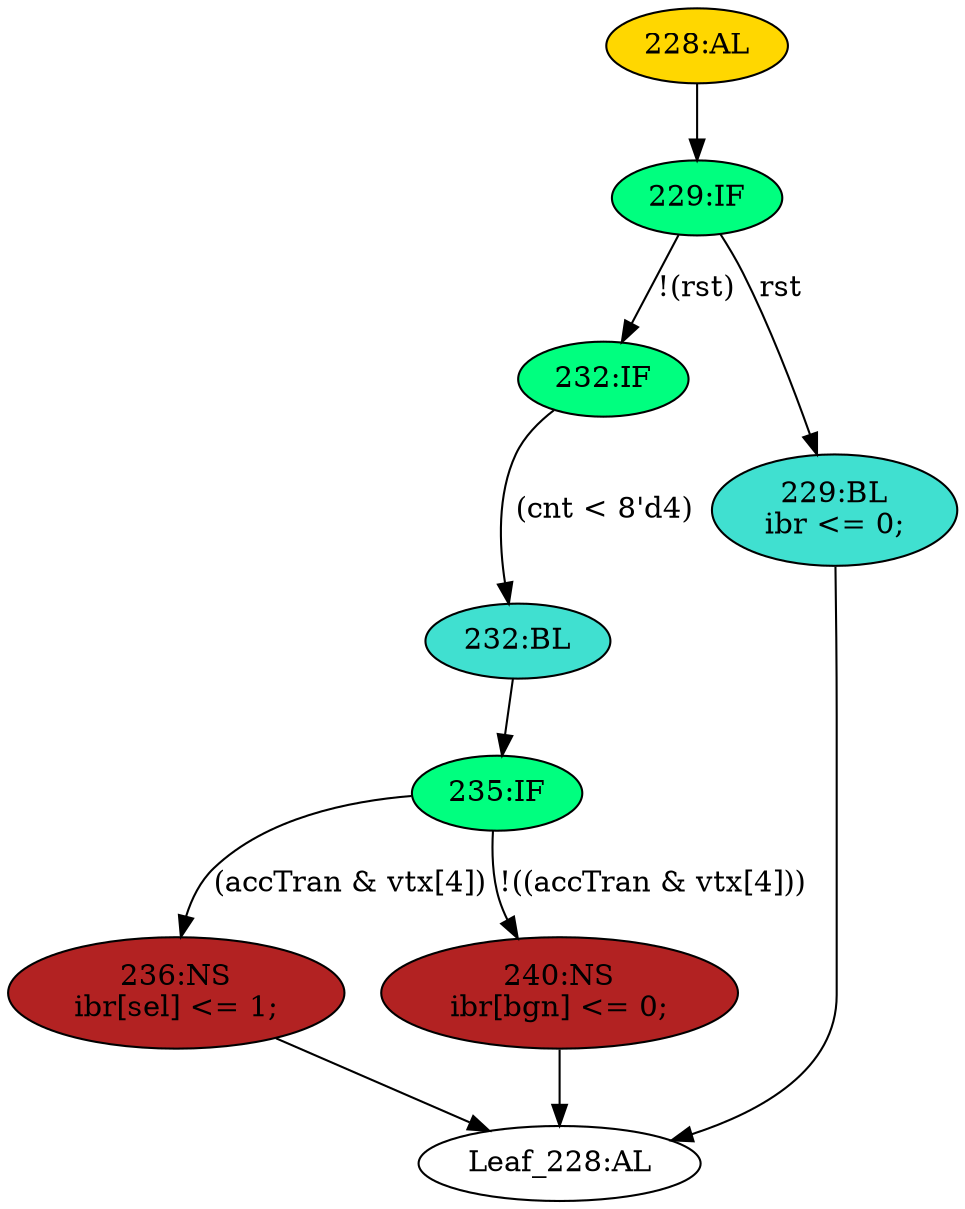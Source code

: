 strict digraph "" {
	node [label="\N"];
	"236:NS"	 [ast="<pyverilog.vparser.ast.NonblockingSubstitution object at 0x7f5d489c52d0>",
		fillcolor=firebrick,
		label="236:NS
ibr[sel] <= 1;",
		statements="[<pyverilog.vparser.ast.NonblockingSubstitution object at 0x7f5d489c52d0>]",
		style=filled,
		typ=NonblockingSubstitution];
	"Leaf_228:AL"	 [def_var="['ibr']",
		label="Leaf_228:AL"];
	"236:NS" -> "Leaf_228:AL"	 [cond="[]",
		lineno=None];
	"232:BL"	 [ast="<pyverilog.vparser.ast.Block object at 0x7f5d489c59d0>",
		fillcolor=turquoise,
		label="232:BL",
		statements="[]",
		style=filled,
		typ=Block];
	"235:IF"	 [ast="<pyverilog.vparser.ast.IfStatement object at 0x7f5d489c5990>",
		fillcolor=springgreen,
		label="235:IF",
		statements="[]",
		style=filled,
		typ=IfStatement];
	"232:BL" -> "235:IF"	 [cond="[]",
		lineno=None];
	"240:NS"	 [ast="<pyverilog.vparser.ast.NonblockingSubstitution object at 0x7f5d489c5410>",
		fillcolor=firebrick,
		label="240:NS
ibr[bgn] <= 0;",
		statements="[<pyverilog.vparser.ast.NonblockingSubstitution object at 0x7f5d489c5410>]",
		style=filled,
		typ=NonblockingSubstitution];
	"240:NS" -> "Leaf_228:AL"	 [cond="[]",
		lineno=None];
	"232:IF"	 [ast="<pyverilog.vparser.ast.IfStatement object at 0x7f5d489c5290>",
		fillcolor=springgreen,
		label="232:IF",
		statements="[]",
		style=filled,
		typ=IfStatement];
	"232:IF" -> "232:BL"	 [cond="['cnt']",
		label="(cnt < 8'd4)",
		lineno=232];
	"229:BL"	 [ast="<pyverilog.vparser.ast.Block object at 0x7f5d489c5bd0>",
		fillcolor=turquoise,
		label="229:BL
ibr <= 0;",
		statements="[<pyverilog.vparser.ast.NonblockingSubstitution object at 0x7f5d489c5090>]",
		style=filled,
		typ=Block];
	"229:BL" -> "Leaf_228:AL"	 [cond="[]",
		lineno=None];
	"229:IF"	 [ast="<pyverilog.vparser.ast.IfStatement object at 0x7f5d489c5c10>",
		fillcolor=springgreen,
		label="229:IF",
		statements="[]",
		style=filled,
		typ=IfStatement];
	"229:IF" -> "232:IF"	 [cond="['rst']",
		label="!(rst)",
		lineno=229];
	"229:IF" -> "229:BL"	 [cond="['rst']",
		label=rst,
		lineno=229];
	"228:AL"	 [ast="<pyverilog.vparser.ast.Always object at 0x7f5d489c5c90>",
		clk_sens=True,
		fillcolor=gold,
		label="228:AL",
		sens="['clk']",
		statements="[]",
		style=filled,
		typ=Always,
		use_var="['rst', 'vtx', 'cnt', 'accTran']"];
	"228:AL" -> "229:IF"	 [cond="[]",
		lineno=None];
	"235:IF" -> "236:NS"	 [cond="['accTran', 'vtx']",
		label="(accTran & vtx[4])",
		lineno=235];
	"235:IF" -> "240:NS"	 [cond="['accTran', 'vtx']",
		label="!((accTran & vtx[4]))",
		lineno=235];
}
